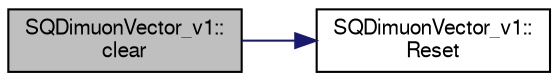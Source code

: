 digraph "SQDimuonVector_v1::clear"
{
  bgcolor="transparent";
  edge [fontname="FreeSans",fontsize="10",labelfontname="FreeSans",labelfontsize="10"];
  node [fontname="FreeSans",fontsize="10",shape=record];
  rankdir="LR";
  Node1 [label="SQDimuonVector_v1::\lclear",height=0.2,width=0.4,color="black", fillcolor="grey75", style="filled" fontcolor="black"];
  Node1 -> Node2 [color="midnightblue",fontsize="10",style="solid",fontname="FreeSans"];
  Node2 [label="SQDimuonVector_v1::\lReset",height=0.2,width=0.4,color="black",URL="$d3/dc1/classSQDimuonVector__v1.html#a3c1b0202e5e9faf1d3a6451c472e6143",tooltip="Clear Event. "];
}
